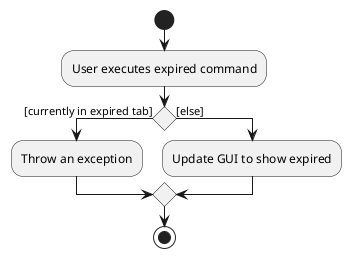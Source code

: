 @startuml
start
:User executes expired command;

'Since the beta syntax does not support placing the condition outside the
'diamond we place it as the true branch instead.

if () then ([currently in expired tab])
:Throw an exception;
else ([else])
:Update GUI to show expired;
endif

stop
@enduml
